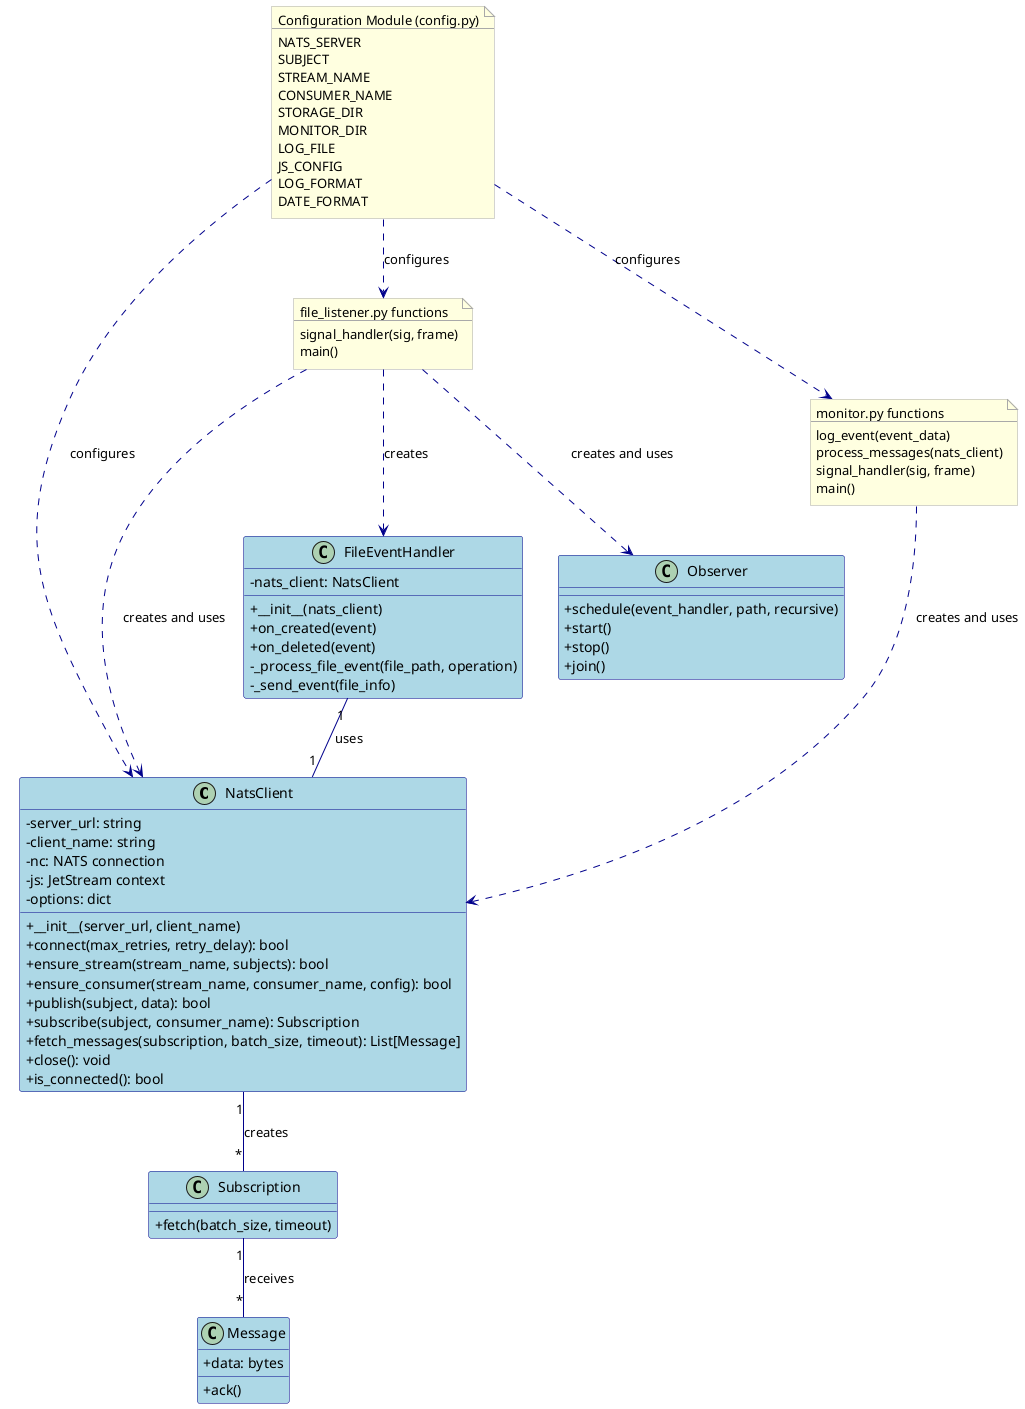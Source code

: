 @startuml "Final Refactored NATS Implementation"

' Style definitions
skinparam classAttributeIconSize 0
skinparam backgroundColor white
skinparam class {
    BackgroundColor LightBlue
    ArrowColor DarkBlue
    BorderColor DarkBlue
}
skinparam note {
    BackgroundColor LightYellow
    BorderColor DarkGray
}

' The NatsClient class - our new abstraction
class NatsClient {
    -server_url: string
    -client_name: string
    -nc: NATS connection
    -js: JetStream context
    -options: dict
    
    +__init__(server_url, client_name)
    +connect(max_retries, retry_delay): bool
    +ensure_stream(stream_name, subjects): bool
    +ensure_consumer(stream_name, consumer_name, config): bool
    +publish(subject, data): bool
    +subscribe(subject, consumer_name): Subscription
    +fetch_messages(subscription, batch_size, timeout): List[Message]
    +close(): void
    +is_connected(): bool
}

' FileEventHandler class from file_listener.py
class FileEventHandler {
    -nats_client: NatsClient
    +__init__(nats_client)
    +on_created(event)
    +on_deleted(event)
    -_process_file_event(file_path, operation)
    -_send_event(file_info)
}

' Observer class from watchdog (external)
class Observer {
    +schedule(event_handler, path, recursive)
    +start()
    +stop()
    +join()
}

' Subscription class (now accessed through NatsClient)
class Subscription {
    +fetch(batch_size, timeout)
}

' Message class
class Message {
    +data: bytes
    +ack()
}

' Definitions for the module functions
note as FileListenerFunctions
  file_listener.py functions
  --
  signal_handler(sig, frame)
  main()
end note

note as MonitorFunctions
  monitor.py functions
  --
  log_event(event_data)
  process_messages(nats_client)
  signal_handler(sig, frame)
  main()
end note

' Config module (not a class but important for the diagram)
note as ConfigNote
  Configuration Module (config.py)
  --
  NATS_SERVER
  SUBJECT
  STREAM_NAME
  CONSUMER_NAME
  STORAGE_DIR
  MONITOR_DIR
  LOG_FILE
  JS_CONFIG
  LOG_FORMAT
  DATE_FORMAT
end note

' Relationships
FileEventHandler "1" -- "1" NatsClient : uses
FileListenerFunctions ..> NatsClient : creates and uses
FileListenerFunctions ..> FileEventHandler : creates
FileListenerFunctions ..> Observer : creates and uses
MonitorFunctions ..> NatsClient : creates and uses
NatsClient "1" -- "*" Subscription : creates
Subscription "1" -- "*" Message : receives
ConfigNote ..> NatsClient : configures
ConfigNote ..> FileListenerFunctions : configures
ConfigNote ..> MonitorFunctions : configures

@enduml
